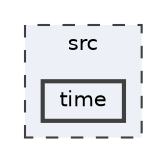 digraph "src/time"
{
 // LATEX_PDF_SIZE
  bgcolor="transparent";
  edge [fontname=Helvetica,fontsize=10,labelfontname=Helvetica,labelfontsize=10];
  node [fontname=Helvetica,fontsize=10,shape=box,height=0.2,width=0.4];
  compound=true
  subgraph clusterdir_68267d1309a1af8e8297ef4c3efbcdba {
    graph [ bgcolor="#edf0f7", pencolor="grey25", label="src", fontname=Helvetica,fontsize=10 style="filled,dashed", URL="dir_68267d1309a1af8e8297ef4c3efbcdba.html",tooltip=""]
  dir_798ee6f4f5cd9c6410c07a649b7662ec [label="time", fillcolor="#edf0f7", color="grey25", style="filled,bold", URL="dir_798ee6f4f5cd9c6410c07a649b7662ec.html",tooltip=""];
  }
}
